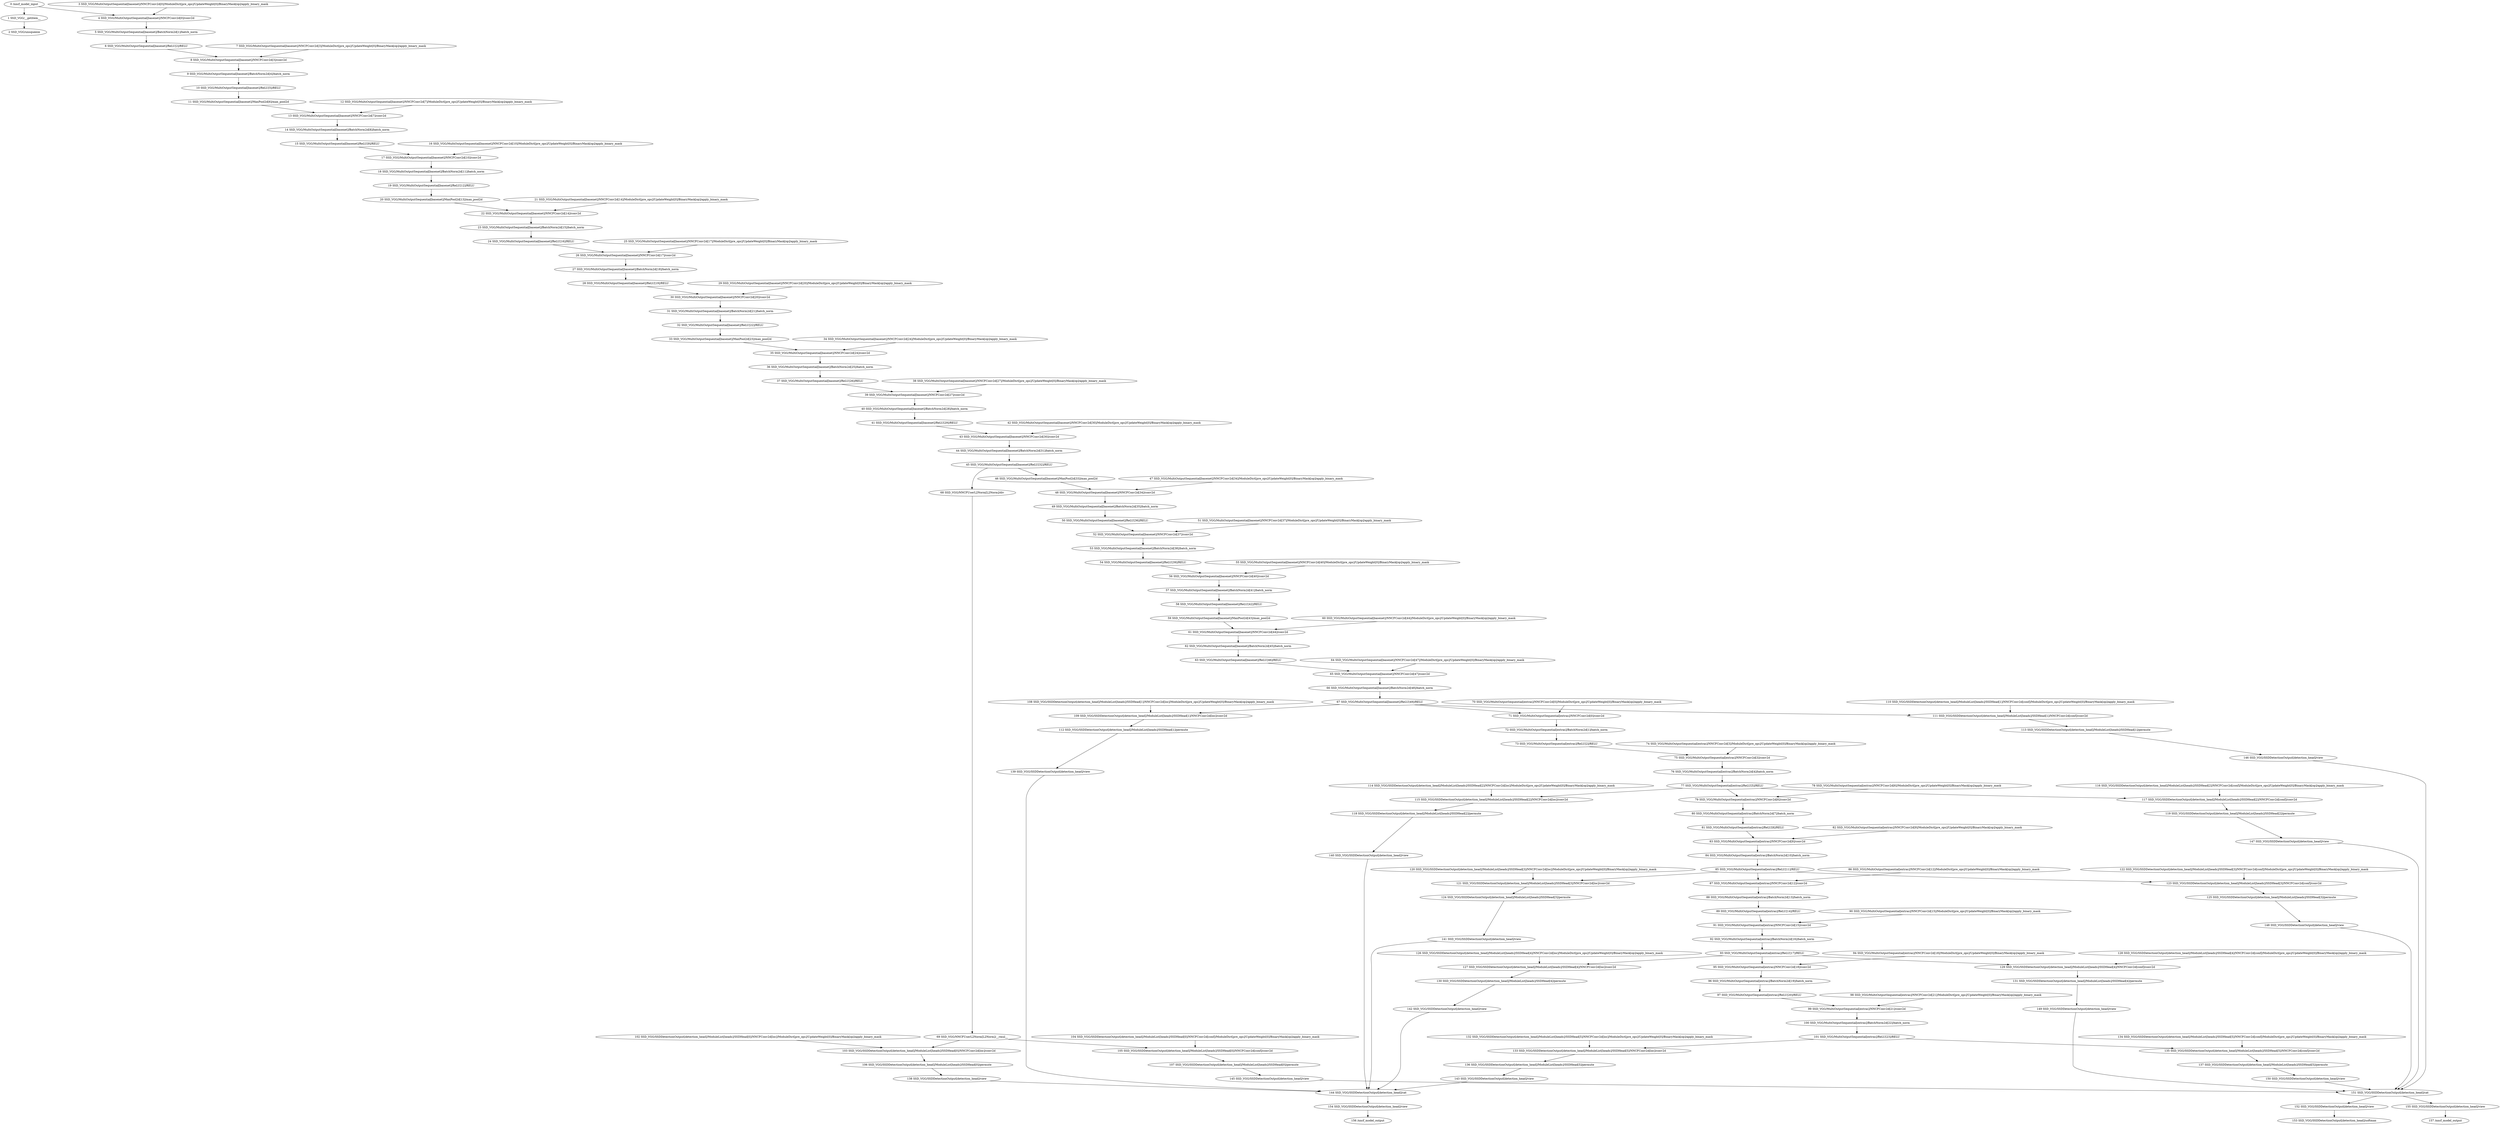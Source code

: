 strict digraph  {
"0 /nncf_model_input" [id=0, scope="", type=nncf_model_input];
"1 SSD_VGG/__getitem__" [id=1, scope=SSD_VGG, type=__getitem__];
"2 SSD_VGG/unsqueeze" [id=2, scope=SSD_VGG, type=unsqueeze];
"3 SSD_VGG/MultiOutputSequential[basenet]/NNCFConv2d[0]/ModuleDict[pre_ops]/UpdateWeight[0]/BinaryMask[op]/apply_binary_mask" [id=3, scope="SSD_VGG/MultiOutputSequential[basenet]/NNCFConv2d[0]/ModuleDict[pre_ops]/UpdateWeight[0]/BinaryMask[op]", type=apply_binary_mask];
"4 SSD_VGG/MultiOutputSequential[basenet]/NNCFConv2d[0]/conv2d" [id=4, scope="SSD_VGG/MultiOutputSequential[basenet]/NNCFConv2d[0]", type=conv2d];
"5 SSD_VGG/MultiOutputSequential[basenet]/BatchNorm2d[1]/batch_norm" [id=5, scope="SSD_VGG/MultiOutputSequential[basenet]/BatchNorm2d[1]", type=batch_norm];
"6 SSD_VGG/MultiOutputSequential[basenet]/ReLU[2]/RELU" [id=6, scope="SSD_VGG/MultiOutputSequential[basenet]/ReLU[2]", type=RELU];
"7 SSD_VGG/MultiOutputSequential[basenet]/NNCFConv2d[3]/ModuleDict[pre_ops]/UpdateWeight[0]/BinaryMask[op]/apply_binary_mask" [id=7, scope="SSD_VGG/MultiOutputSequential[basenet]/NNCFConv2d[3]/ModuleDict[pre_ops]/UpdateWeight[0]/BinaryMask[op]", type=apply_binary_mask];
"8 SSD_VGG/MultiOutputSequential[basenet]/NNCFConv2d[3]/conv2d" [id=8, scope="SSD_VGG/MultiOutputSequential[basenet]/NNCFConv2d[3]", type=conv2d];
"9 SSD_VGG/MultiOutputSequential[basenet]/BatchNorm2d[4]/batch_norm" [id=9, scope="SSD_VGG/MultiOutputSequential[basenet]/BatchNorm2d[4]", type=batch_norm];
"10 SSD_VGG/MultiOutputSequential[basenet]/ReLU[5]/RELU" [id=10, scope="SSD_VGG/MultiOutputSequential[basenet]/ReLU[5]", type=RELU];
"11 SSD_VGG/MultiOutputSequential[basenet]/MaxPool2d[6]/max_pool2d" [id=11, scope="SSD_VGG/MultiOutputSequential[basenet]/MaxPool2d[6]", type=max_pool2d];
"12 SSD_VGG/MultiOutputSequential[basenet]/NNCFConv2d[7]/ModuleDict[pre_ops]/UpdateWeight[0]/BinaryMask[op]/apply_binary_mask" [id=12, scope="SSD_VGG/MultiOutputSequential[basenet]/NNCFConv2d[7]/ModuleDict[pre_ops]/UpdateWeight[0]/BinaryMask[op]", type=apply_binary_mask];
"13 SSD_VGG/MultiOutputSequential[basenet]/NNCFConv2d[7]/conv2d" [id=13, scope="SSD_VGG/MultiOutputSequential[basenet]/NNCFConv2d[7]", type=conv2d];
"14 SSD_VGG/MultiOutputSequential[basenet]/BatchNorm2d[8]/batch_norm" [id=14, scope="SSD_VGG/MultiOutputSequential[basenet]/BatchNorm2d[8]", type=batch_norm];
"15 SSD_VGG/MultiOutputSequential[basenet]/ReLU[9]/RELU" [id=15, scope="SSD_VGG/MultiOutputSequential[basenet]/ReLU[9]", type=RELU];
"16 SSD_VGG/MultiOutputSequential[basenet]/NNCFConv2d[10]/ModuleDict[pre_ops]/UpdateWeight[0]/BinaryMask[op]/apply_binary_mask" [id=16, scope="SSD_VGG/MultiOutputSequential[basenet]/NNCFConv2d[10]/ModuleDict[pre_ops]/UpdateWeight[0]/BinaryMask[op]", type=apply_binary_mask];
"17 SSD_VGG/MultiOutputSequential[basenet]/NNCFConv2d[10]/conv2d" [id=17, scope="SSD_VGG/MultiOutputSequential[basenet]/NNCFConv2d[10]", type=conv2d];
"18 SSD_VGG/MultiOutputSequential[basenet]/BatchNorm2d[11]/batch_norm" [id=18, scope="SSD_VGG/MultiOutputSequential[basenet]/BatchNorm2d[11]", type=batch_norm];
"19 SSD_VGG/MultiOutputSequential[basenet]/ReLU[12]/RELU" [id=19, scope="SSD_VGG/MultiOutputSequential[basenet]/ReLU[12]", type=RELU];
"20 SSD_VGG/MultiOutputSequential[basenet]/MaxPool2d[13]/max_pool2d" [id=20, scope="SSD_VGG/MultiOutputSequential[basenet]/MaxPool2d[13]", type=max_pool2d];
"21 SSD_VGG/MultiOutputSequential[basenet]/NNCFConv2d[14]/ModuleDict[pre_ops]/UpdateWeight[0]/BinaryMask[op]/apply_binary_mask" [id=21, scope="SSD_VGG/MultiOutputSequential[basenet]/NNCFConv2d[14]/ModuleDict[pre_ops]/UpdateWeight[0]/BinaryMask[op]", type=apply_binary_mask];
"22 SSD_VGG/MultiOutputSequential[basenet]/NNCFConv2d[14]/conv2d" [id=22, scope="SSD_VGG/MultiOutputSequential[basenet]/NNCFConv2d[14]", type=conv2d];
"23 SSD_VGG/MultiOutputSequential[basenet]/BatchNorm2d[15]/batch_norm" [id=23, scope="SSD_VGG/MultiOutputSequential[basenet]/BatchNorm2d[15]", type=batch_norm];
"24 SSD_VGG/MultiOutputSequential[basenet]/ReLU[16]/RELU" [id=24, scope="SSD_VGG/MultiOutputSequential[basenet]/ReLU[16]", type=RELU];
"25 SSD_VGG/MultiOutputSequential[basenet]/NNCFConv2d[17]/ModuleDict[pre_ops]/UpdateWeight[0]/BinaryMask[op]/apply_binary_mask" [id=25, scope="SSD_VGG/MultiOutputSequential[basenet]/NNCFConv2d[17]/ModuleDict[pre_ops]/UpdateWeight[0]/BinaryMask[op]", type=apply_binary_mask];
"26 SSD_VGG/MultiOutputSequential[basenet]/NNCFConv2d[17]/conv2d" [id=26, scope="SSD_VGG/MultiOutputSequential[basenet]/NNCFConv2d[17]", type=conv2d];
"27 SSD_VGG/MultiOutputSequential[basenet]/BatchNorm2d[18]/batch_norm" [id=27, scope="SSD_VGG/MultiOutputSequential[basenet]/BatchNorm2d[18]", type=batch_norm];
"28 SSD_VGG/MultiOutputSequential[basenet]/ReLU[19]/RELU" [id=28, scope="SSD_VGG/MultiOutputSequential[basenet]/ReLU[19]", type=RELU];
"29 SSD_VGG/MultiOutputSequential[basenet]/NNCFConv2d[20]/ModuleDict[pre_ops]/UpdateWeight[0]/BinaryMask[op]/apply_binary_mask" [id=29, scope="SSD_VGG/MultiOutputSequential[basenet]/NNCFConv2d[20]/ModuleDict[pre_ops]/UpdateWeight[0]/BinaryMask[op]", type=apply_binary_mask];
"30 SSD_VGG/MultiOutputSequential[basenet]/NNCFConv2d[20]/conv2d" [id=30, scope="SSD_VGG/MultiOutputSequential[basenet]/NNCFConv2d[20]", type=conv2d];
"31 SSD_VGG/MultiOutputSequential[basenet]/BatchNorm2d[21]/batch_norm" [id=31, scope="SSD_VGG/MultiOutputSequential[basenet]/BatchNorm2d[21]", type=batch_norm];
"32 SSD_VGG/MultiOutputSequential[basenet]/ReLU[22]/RELU" [id=32, scope="SSD_VGG/MultiOutputSequential[basenet]/ReLU[22]", type=RELU];
"33 SSD_VGG/MultiOutputSequential[basenet]/MaxPool2d[23]/max_pool2d" [id=33, scope="SSD_VGG/MultiOutputSequential[basenet]/MaxPool2d[23]", type=max_pool2d];
"34 SSD_VGG/MultiOutputSequential[basenet]/NNCFConv2d[24]/ModuleDict[pre_ops]/UpdateWeight[0]/BinaryMask[op]/apply_binary_mask" [id=34, scope="SSD_VGG/MultiOutputSequential[basenet]/NNCFConv2d[24]/ModuleDict[pre_ops]/UpdateWeight[0]/BinaryMask[op]", type=apply_binary_mask];
"35 SSD_VGG/MultiOutputSequential[basenet]/NNCFConv2d[24]/conv2d" [id=35, scope="SSD_VGG/MultiOutputSequential[basenet]/NNCFConv2d[24]", type=conv2d];
"36 SSD_VGG/MultiOutputSequential[basenet]/BatchNorm2d[25]/batch_norm" [id=36, scope="SSD_VGG/MultiOutputSequential[basenet]/BatchNorm2d[25]", type=batch_norm];
"37 SSD_VGG/MultiOutputSequential[basenet]/ReLU[26]/RELU" [id=37, scope="SSD_VGG/MultiOutputSequential[basenet]/ReLU[26]", type=RELU];
"38 SSD_VGG/MultiOutputSequential[basenet]/NNCFConv2d[27]/ModuleDict[pre_ops]/UpdateWeight[0]/BinaryMask[op]/apply_binary_mask" [id=38, scope="SSD_VGG/MultiOutputSequential[basenet]/NNCFConv2d[27]/ModuleDict[pre_ops]/UpdateWeight[0]/BinaryMask[op]", type=apply_binary_mask];
"39 SSD_VGG/MultiOutputSequential[basenet]/NNCFConv2d[27]/conv2d" [id=39, scope="SSD_VGG/MultiOutputSequential[basenet]/NNCFConv2d[27]", type=conv2d];
"40 SSD_VGG/MultiOutputSequential[basenet]/BatchNorm2d[28]/batch_norm" [id=40, scope="SSD_VGG/MultiOutputSequential[basenet]/BatchNorm2d[28]", type=batch_norm];
"41 SSD_VGG/MultiOutputSequential[basenet]/ReLU[29]/RELU" [id=41, scope="SSD_VGG/MultiOutputSequential[basenet]/ReLU[29]", type=RELU];
"42 SSD_VGG/MultiOutputSequential[basenet]/NNCFConv2d[30]/ModuleDict[pre_ops]/UpdateWeight[0]/BinaryMask[op]/apply_binary_mask" [id=42, scope="SSD_VGG/MultiOutputSequential[basenet]/NNCFConv2d[30]/ModuleDict[pre_ops]/UpdateWeight[0]/BinaryMask[op]", type=apply_binary_mask];
"43 SSD_VGG/MultiOutputSequential[basenet]/NNCFConv2d[30]/conv2d" [id=43, scope="SSD_VGG/MultiOutputSequential[basenet]/NNCFConv2d[30]", type=conv2d];
"44 SSD_VGG/MultiOutputSequential[basenet]/BatchNorm2d[31]/batch_norm" [id=44, scope="SSD_VGG/MultiOutputSequential[basenet]/BatchNorm2d[31]", type=batch_norm];
"45 SSD_VGG/MultiOutputSequential[basenet]/ReLU[32]/RELU" [id=45, scope="SSD_VGG/MultiOutputSequential[basenet]/ReLU[32]", type=RELU];
"46 SSD_VGG/MultiOutputSequential[basenet]/MaxPool2d[33]/max_pool2d" [id=46, scope="SSD_VGG/MultiOutputSequential[basenet]/MaxPool2d[33]", type=max_pool2d];
"47 SSD_VGG/MultiOutputSequential[basenet]/NNCFConv2d[34]/ModuleDict[pre_ops]/UpdateWeight[0]/BinaryMask[op]/apply_binary_mask" [id=47, scope="SSD_VGG/MultiOutputSequential[basenet]/NNCFConv2d[34]/ModuleDict[pre_ops]/UpdateWeight[0]/BinaryMask[op]", type=apply_binary_mask];
"48 SSD_VGG/MultiOutputSequential[basenet]/NNCFConv2d[34]/conv2d" [id=48, scope="SSD_VGG/MultiOutputSequential[basenet]/NNCFConv2d[34]", type=conv2d];
"49 SSD_VGG/MultiOutputSequential[basenet]/BatchNorm2d[35]/batch_norm" [id=49, scope="SSD_VGG/MultiOutputSequential[basenet]/BatchNorm2d[35]", type=batch_norm];
"50 SSD_VGG/MultiOutputSequential[basenet]/ReLU[36]/RELU" [id=50, scope="SSD_VGG/MultiOutputSequential[basenet]/ReLU[36]", type=RELU];
"51 SSD_VGG/MultiOutputSequential[basenet]/NNCFConv2d[37]/ModuleDict[pre_ops]/UpdateWeight[0]/BinaryMask[op]/apply_binary_mask" [id=51, scope="SSD_VGG/MultiOutputSequential[basenet]/NNCFConv2d[37]/ModuleDict[pre_ops]/UpdateWeight[0]/BinaryMask[op]", type=apply_binary_mask];
"52 SSD_VGG/MultiOutputSequential[basenet]/NNCFConv2d[37]/conv2d" [id=52, scope="SSD_VGG/MultiOutputSequential[basenet]/NNCFConv2d[37]", type=conv2d];
"53 SSD_VGG/MultiOutputSequential[basenet]/BatchNorm2d[38]/batch_norm" [id=53, scope="SSD_VGG/MultiOutputSequential[basenet]/BatchNorm2d[38]", type=batch_norm];
"54 SSD_VGG/MultiOutputSequential[basenet]/ReLU[39]/RELU" [id=54, scope="SSD_VGG/MultiOutputSequential[basenet]/ReLU[39]", type=RELU];
"55 SSD_VGG/MultiOutputSequential[basenet]/NNCFConv2d[40]/ModuleDict[pre_ops]/UpdateWeight[0]/BinaryMask[op]/apply_binary_mask" [id=55, scope="SSD_VGG/MultiOutputSequential[basenet]/NNCFConv2d[40]/ModuleDict[pre_ops]/UpdateWeight[0]/BinaryMask[op]", type=apply_binary_mask];
"56 SSD_VGG/MultiOutputSequential[basenet]/NNCFConv2d[40]/conv2d" [id=56, scope="SSD_VGG/MultiOutputSequential[basenet]/NNCFConv2d[40]", type=conv2d];
"57 SSD_VGG/MultiOutputSequential[basenet]/BatchNorm2d[41]/batch_norm" [id=57, scope="SSD_VGG/MultiOutputSequential[basenet]/BatchNorm2d[41]", type=batch_norm];
"58 SSD_VGG/MultiOutputSequential[basenet]/ReLU[42]/RELU" [id=58, scope="SSD_VGG/MultiOutputSequential[basenet]/ReLU[42]", type=RELU];
"59 SSD_VGG/MultiOutputSequential[basenet]/MaxPool2d[43]/max_pool2d" [id=59, scope="SSD_VGG/MultiOutputSequential[basenet]/MaxPool2d[43]", type=max_pool2d];
"60 SSD_VGG/MultiOutputSequential[basenet]/NNCFConv2d[44]/ModuleDict[pre_ops]/UpdateWeight[0]/BinaryMask[op]/apply_binary_mask" [id=60, scope="SSD_VGG/MultiOutputSequential[basenet]/NNCFConv2d[44]/ModuleDict[pre_ops]/UpdateWeight[0]/BinaryMask[op]", type=apply_binary_mask];
"61 SSD_VGG/MultiOutputSequential[basenet]/NNCFConv2d[44]/conv2d" [id=61, scope="SSD_VGG/MultiOutputSequential[basenet]/NNCFConv2d[44]", type=conv2d];
"62 SSD_VGG/MultiOutputSequential[basenet]/BatchNorm2d[45]/batch_norm" [id=62, scope="SSD_VGG/MultiOutputSequential[basenet]/BatchNorm2d[45]", type=batch_norm];
"63 SSD_VGG/MultiOutputSequential[basenet]/ReLU[46]/RELU" [id=63, scope="SSD_VGG/MultiOutputSequential[basenet]/ReLU[46]", type=RELU];
"64 SSD_VGG/MultiOutputSequential[basenet]/NNCFConv2d[47]/ModuleDict[pre_ops]/UpdateWeight[0]/BinaryMask[op]/apply_binary_mask" [id=64, scope="SSD_VGG/MultiOutputSequential[basenet]/NNCFConv2d[47]/ModuleDict[pre_ops]/UpdateWeight[0]/BinaryMask[op]", type=apply_binary_mask];
"65 SSD_VGG/MultiOutputSequential[basenet]/NNCFConv2d[47]/conv2d" [id=65, scope="SSD_VGG/MultiOutputSequential[basenet]/NNCFConv2d[47]", type=conv2d];
"66 SSD_VGG/MultiOutputSequential[basenet]/BatchNorm2d[48]/batch_norm" [id=66, scope="SSD_VGG/MultiOutputSequential[basenet]/BatchNorm2d[48]", type=batch_norm];
"67 SSD_VGG/MultiOutputSequential[basenet]/ReLU[49]/RELU" [id=67, scope="SSD_VGG/MultiOutputSequential[basenet]/ReLU[49]", type=RELU];
"68 SSD_VGG/NNCFUserL2Norm[L2Norm]/div" [id=68, scope="SSD_VGG/NNCFUserL2Norm[L2Norm]", type=div];
"69 SSD_VGG/NNCFUserL2Norm[L2Norm]/__rmul__" [id=69, scope="SSD_VGG/NNCFUserL2Norm[L2Norm]", type=__rmul__];
"70 SSD_VGG/MultiOutputSequential[extras]/NNCFConv2d[0]/ModuleDict[pre_ops]/UpdateWeight[0]/BinaryMask[op]/apply_binary_mask" [id=70, scope="SSD_VGG/MultiOutputSequential[extras]/NNCFConv2d[0]/ModuleDict[pre_ops]/UpdateWeight[0]/BinaryMask[op]", type=apply_binary_mask];
"71 SSD_VGG/MultiOutputSequential[extras]/NNCFConv2d[0]/conv2d" [id=71, scope="SSD_VGG/MultiOutputSequential[extras]/NNCFConv2d[0]", type=conv2d];
"72 SSD_VGG/MultiOutputSequential[extras]/BatchNorm2d[1]/batch_norm" [id=72, scope="SSD_VGG/MultiOutputSequential[extras]/BatchNorm2d[1]", type=batch_norm];
"73 SSD_VGG/MultiOutputSequential[extras]/ReLU[2]/RELU" [id=73, scope="SSD_VGG/MultiOutputSequential[extras]/ReLU[2]", type=RELU];
"74 SSD_VGG/MultiOutputSequential[extras]/NNCFConv2d[3]/ModuleDict[pre_ops]/UpdateWeight[0]/BinaryMask[op]/apply_binary_mask" [id=74, scope="SSD_VGG/MultiOutputSequential[extras]/NNCFConv2d[3]/ModuleDict[pre_ops]/UpdateWeight[0]/BinaryMask[op]", type=apply_binary_mask];
"75 SSD_VGG/MultiOutputSequential[extras]/NNCFConv2d[3]/conv2d" [id=75, scope="SSD_VGG/MultiOutputSequential[extras]/NNCFConv2d[3]", type=conv2d];
"76 SSD_VGG/MultiOutputSequential[extras]/BatchNorm2d[4]/batch_norm" [id=76, scope="SSD_VGG/MultiOutputSequential[extras]/BatchNorm2d[4]", type=batch_norm];
"77 SSD_VGG/MultiOutputSequential[extras]/ReLU[5]/RELU" [id=77, scope="SSD_VGG/MultiOutputSequential[extras]/ReLU[5]", type=RELU];
"78 SSD_VGG/MultiOutputSequential[extras]/NNCFConv2d[6]/ModuleDict[pre_ops]/UpdateWeight[0]/BinaryMask[op]/apply_binary_mask" [id=78, scope="SSD_VGG/MultiOutputSequential[extras]/NNCFConv2d[6]/ModuleDict[pre_ops]/UpdateWeight[0]/BinaryMask[op]", type=apply_binary_mask];
"79 SSD_VGG/MultiOutputSequential[extras]/NNCFConv2d[6]/conv2d" [id=79, scope="SSD_VGG/MultiOutputSequential[extras]/NNCFConv2d[6]", type=conv2d];
"80 SSD_VGG/MultiOutputSequential[extras]/BatchNorm2d[7]/batch_norm" [id=80, scope="SSD_VGG/MultiOutputSequential[extras]/BatchNorm2d[7]", type=batch_norm];
"81 SSD_VGG/MultiOutputSequential[extras]/ReLU[8]/RELU" [id=81, scope="SSD_VGG/MultiOutputSequential[extras]/ReLU[8]", type=RELU];
"82 SSD_VGG/MultiOutputSequential[extras]/NNCFConv2d[9]/ModuleDict[pre_ops]/UpdateWeight[0]/BinaryMask[op]/apply_binary_mask" [id=82, scope="SSD_VGG/MultiOutputSequential[extras]/NNCFConv2d[9]/ModuleDict[pre_ops]/UpdateWeight[0]/BinaryMask[op]", type=apply_binary_mask];
"83 SSD_VGG/MultiOutputSequential[extras]/NNCFConv2d[9]/conv2d" [id=83, scope="SSD_VGG/MultiOutputSequential[extras]/NNCFConv2d[9]", type=conv2d];
"84 SSD_VGG/MultiOutputSequential[extras]/BatchNorm2d[10]/batch_norm" [id=84, scope="SSD_VGG/MultiOutputSequential[extras]/BatchNorm2d[10]", type=batch_norm];
"85 SSD_VGG/MultiOutputSequential[extras]/ReLU[11]/RELU" [id=85, scope="SSD_VGG/MultiOutputSequential[extras]/ReLU[11]", type=RELU];
"86 SSD_VGG/MultiOutputSequential[extras]/NNCFConv2d[12]/ModuleDict[pre_ops]/UpdateWeight[0]/BinaryMask[op]/apply_binary_mask" [id=86, scope="SSD_VGG/MultiOutputSequential[extras]/NNCFConv2d[12]/ModuleDict[pre_ops]/UpdateWeight[0]/BinaryMask[op]", type=apply_binary_mask];
"87 SSD_VGG/MultiOutputSequential[extras]/NNCFConv2d[12]/conv2d" [id=87, scope="SSD_VGG/MultiOutputSequential[extras]/NNCFConv2d[12]", type=conv2d];
"88 SSD_VGG/MultiOutputSequential[extras]/BatchNorm2d[13]/batch_norm" [id=88, scope="SSD_VGG/MultiOutputSequential[extras]/BatchNorm2d[13]", type=batch_norm];
"89 SSD_VGG/MultiOutputSequential[extras]/ReLU[14]/RELU" [id=89, scope="SSD_VGG/MultiOutputSequential[extras]/ReLU[14]", type=RELU];
"90 SSD_VGG/MultiOutputSequential[extras]/NNCFConv2d[15]/ModuleDict[pre_ops]/UpdateWeight[0]/BinaryMask[op]/apply_binary_mask" [id=90, scope="SSD_VGG/MultiOutputSequential[extras]/NNCFConv2d[15]/ModuleDict[pre_ops]/UpdateWeight[0]/BinaryMask[op]", type=apply_binary_mask];
"91 SSD_VGG/MultiOutputSequential[extras]/NNCFConv2d[15]/conv2d" [id=91, scope="SSD_VGG/MultiOutputSequential[extras]/NNCFConv2d[15]", type=conv2d];
"92 SSD_VGG/MultiOutputSequential[extras]/BatchNorm2d[16]/batch_norm" [id=92, scope="SSD_VGG/MultiOutputSequential[extras]/BatchNorm2d[16]", type=batch_norm];
"93 SSD_VGG/MultiOutputSequential[extras]/ReLU[17]/RELU" [id=93, scope="SSD_VGG/MultiOutputSequential[extras]/ReLU[17]", type=RELU];
"94 SSD_VGG/MultiOutputSequential[extras]/NNCFConv2d[18]/ModuleDict[pre_ops]/UpdateWeight[0]/BinaryMask[op]/apply_binary_mask" [id=94, scope="SSD_VGG/MultiOutputSequential[extras]/NNCFConv2d[18]/ModuleDict[pre_ops]/UpdateWeight[0]/BinaryMask[op]", type=apply_binary_mask];
"95 SSD_VGG/MultiOutputSequential[extras]/NNCFConv2d[18]/conv2d" [id=95, scope="SSD_VGG/MultiOutputSequential[extras]/NNCFConv2d[18]", type=conv2d];
"96 SSD_VGG/MultiOutputSequential[extras]/BatchNorm2d[19]/batch_norm" [id=96, scope="SSD_VGG/MultiOutputSequential[extras]/BatchNorm2d[19]", type=batch_norm];
"97 SSD_VGG/MultiOutputSequential[extras]/ReLU[20]/RELU" [id=97, scope="SSD_VGG/MultiOutputSequential[extras]/ReLU[20]", type=RELU];
"98 SSD_VGG/MultiOutputSequential[extras]/NNCFConv2d[21]/ModuleDict[pre_ops]/UpdateWeight[0]/BinaryMask[op]/apply_binary_mask" [id=98, scope="SSD_VGG/MultiOutputSequential[extras]/NNCFConv2d[21]/ModuleDict[pre_ops]/UpdateWeight[0]/BinaryMask[op]", type=apply_binary_mask];
"99 SSD_VGG/MultiOutputSequential[extras]/NNCFConv2d[21]/conv2d" [id=99, scope="SSD_VGG/MultiOutputSequential[extras]/NNCFConv2d[21]", type=conv2d];
"100 SSD_VGG/MultiOutputSequential[extras]/BatchNorm2d[22]/batch_norm" [id=100, scope="SSD_VGG/MultiOutputSequential[extras]/BatchNorm2d[22]", type=batch_norm];
"101 SSD_VGG/MultiOutputSequential[extras]/ReLU[23]/RELU" [id=101, scope="SSD_VGG/MultiOutputSequential[extras]/ReLU[23]", type=RELU];
"102 SSD_VGG/SSDDetectionOutput[detection_head]/ModuleList[heads]/SSDHead[0]/NNCFConv2d[loc]/ModuleDict[pre_ops]/UpdateWeight[0]/BinaryMask[op]/apply_binary_mask" [id=102, scope="SSD_VGG/SSDDetectionOutput[detection_head]/ModuleList[heads]/SSDHead[0]/NNCFConv2d[loc]/ModuleDict[pre_ops]/UpdateWeight[0]/BinaryMask[op]", type=apply_binary_mask];
"103 SSD_VGG/SSDDetectionOutput[detection_head]/ModuleList[heads]/SSDHead[0]/NNCFConv2d[loc]/conv2d" [id=103, scope="SSD_VGG/SSDDetectionOutput[detection_head]/ModuleList[heads]/SSDHead[0]/NNCFConv2d[loc]", type=conv2d];
"104 SSD_VGG/SSDDetectionOutput[detection_head]/ModuleList[heads]/SSDHead[0]/NNCFConv2d[conf]/ModuleDict[pre_ops]/UpdateWeight[0]/BinaryMask[op]/apply_binary_mask" [id=104, scope="SSD_VGG/SSDDetectionOutput[detection_head]/ModuleList[heads]/SSDHead[0]/NNCFConv2d[conf]/ModuleDict[pre_ops]/UpdateWeight[0]/BinaryMask[op]", type=apply_binary_mask];
"105 SSD_VGG/SSDDetectionOutput[detection_head]/ModuleList[heads]/SSDHead[0]/NNCFConv2d[conf]/conv2d" [id=105, scope="SSD_VGG/SSDDetectionOutput[detection_head]/ModuleList[heads]/SSDHead[0]/NNCFConv2d[conf]", type=conv2d];
"106 SSD_VGG/SSDDetectionOutput[detection_head]/ModuleList[heads]/SSDHead[0]/permute" [id=106, scope="SSD_VGG/SSDDetectionOutput[detection_head]/ModuleList[heads]/SSDHead[0]", type=permute];
"107 SSD_VGG/SSDDetectionOutput[detection_head]/ModuleList[heads]/SSDHead[0]/permute" [id=107, scope="SSD_VGG/SSDDetectionOutput[detection_head]/ModuleList[heads]/SSDHead[0]", type=permute];
"108 SSD_VGG/SSDDetectionOutput[detection_head]/ModuleList[heads]/SSDHead[1]/NNCFConv2d[loc]/ModuleDict[pre_ops]/UpdateWeight[0]/BinaryMask[op]/apply_binary_mask" [id=108, scope="SSD_VGG/SSDDetectionOutput[detection_head]/ModuleList[heads]/SSDHead[1]/NNCFConv2d[loc]/ModuleDict[pre_ops]/UpdateWeight[0]/BinaryMask[op]", type=apply_binary_mask];
"109 SSD_VGG/SSDDetectionOutput[detection_head]/ModuleList[heads]/SSDHead[1]/NNCFConv2d[loc]/conv2d" [id=109, scope="SSD_VGG/SSDDetectionOutput[detection_head]/ModuleList[heads]/SSDHead[1]/NNCFConv2d[loc]", type=conv2d];
"110 SSD_VGG/SSDDetectionOutput[detection_head]/ModuleList[heads]/SSDHead[1]/NNCFConv2d[conf]/ModuleDict[pre_ops]/UpdateWeight[0]/BinaryMask[op]/apply_binary_mask" [id=110, scope="SSD_VGG/SSDDetectionOutput[detection_head]/ModuleList[heads]/SSDHead[1]/NNCFConv2d[conf]/ModuleDict[pre_ops]/UpdateWeight[0]/BinaryMask[op]", type=apply_binary_mask];
"111 SSD_VGG/SSDDetectionOutput[detection_head]/ModuleList[heads]/SSDHead[1]/NNCFConv2d[conf]/conv2d" [id=111, scope="SSD_VGG/SSDDetectionOutput[detection_head]/ModuleList[heads]/SSDHead[1]/NNCFConv2d[conf]", type=conv2d];
"112 SSD_VGG/SSDDetectionOutput[detection_head]/ModuleList[heads]/SSDHead[1]/permute" [id=112, scope="SSD_VGG/SSDDetectionOutput[detection_head]/ModuleList[heads]/SSDHead[1]", type=permute];
"113 SSD_VGG/SSDDetectionOutput[detection_head]/ModuleList[heads]/SSDHead[1]/permute" [id=113, scope="SSD_VGG/SSDDetectionOutput[detection_head]/ModuleList[heads]/SSDHead[1]", type=permute];
"114 SSD_VGG/SSDDetectionOutput[detection_head]/ModuleList[heads]/SSDHead[2]/NNCFConv2d[loc]/ModuleDict[pre_ops]/UpdateWeight[0]/BinaryMask[op]/apply_binary_mask" [id=114, scope="SSD_VGG/SSDDetectionOutput[detection_head]/ModuleList[heads]/SSDHead[2]/NNCFConv2d[loc]/ModuleDict[pre_ops]/UpdateWeight[0]/BinaryMask[op]", type=apply_binary_mask];
"115 SSD_VGG/SSDDetectionOutput[detection_head]/ModuleList[heads]/SSDHead[2]/NNCFConv2d[loc]/conv2d" [id=115, scope="SSD_VGG/SSDDetectionOutput[detection_head]/ModuleList[heads]/SSDHead[2]/NNCFConv2d[loc]", type=conv2d];
"116 SSD_VGG/SSDDetectionOutput[detection_head]/ModuleList[heads]/SSDHead[2]/NNCFConv2d[conf]/ModuleDict[pre_ops]/UpdateWeight[0]/BinaryMask[op]/apply_binary_mask" [id=116, scope="SSD_VGG/SSDDetectionOutput[detection_head]/ModuleList[heads]/SSDHead[2]/NNCFConv2d[conf]/ModuleDict[pre_ops]/UpdateWeight[0]/BinaryMask[op]", type=apply_binary_mask];
"117 SSD_VGG/SSDDetectionOutput[detection_head]/ModuleList[heads]/SSDHead[2]/NNCFConv2d[conf]/conv2d" [id=117, scope="SSD_VGG/SSDDetectionOutput[detection_head]/ModuleList[heads]/SSDHead[2]/NNCFConv2d[conf]", type=conv2d];
"118 SSD_VGG/SSDDetectionOutput[detection_head]/ModuleList[heads]/SSDHead[2]/permute" [id=118, scope="SSD_VGG/SSDDetectionOutput[detection_head]/ModuleList[heads]/SSDHead[2]", type=permute];
"119 SSD_VGG/SSDDetectionOutput[detection_head]/ModuleList[heads]/SSDHead[2]/permute" [id=119, scope="SSD_VGG/SSDDetectionOutput[detection_head]/ModuleList[heads]/SSDHead[2]", type=permute];
"120 SSD_VGG/SSDDetectionOutput[detection_head]/ModuleList[heads]/SSDHead[3]/NNCFConv2d[loc]/ModuleDict[pre_ops]/UpdateWeight[0]/BinaryMask[op]/apply_binary_mask" [id=120, scope="SSD_VGG/SSDDetectionOutput[detection_head]/ModuleList[heads]/SSDHead[3]/NNCFConv2d[loc]/ModuleDict[pre_ops]/UpdateWeight[0]/BinaryMask[op]", type=apply_binary_mask];
"121 SSD_VGG/SSDDetectionOutput[detection_head]/ModuleList[heads]/SSDHead[3]/NNCFConv2d[loc]/conv2d" [id=121, scope="SSD_VGG/SSDDetectionOutput[detection_head]/ModuleList[heads]/SSDHead[3]/NNCFConv2d[loc]", type=conv2d];
"122 SSD_VGG/SSDDetectionOutput[detection_head]/ModuleList[heads]/SSDHead[3]/NNCFConv2d[conf]/ModuleDict[pre_ops]/UpdateWeight[0]/BinaryMask[op]/apply_binary_mask" [id=122, scope="SSD_VGG/SSDDetectionOutput[detection_head]/ModuleList[heads]/SSDHead[3]/NNCFConv2d[conf]/ModuleDict[pre_ops]/UpdateWeight[0]/BinaryMask[op]", type=apply_binary_mask];
"123 SSD_VGG/SSDDetectionOutput[detection_head]/ModuleList[heads]/SSDHead[3]/NNCFConv2d[conf]/conv2d" [id=123, scope="SSD_VGG/SSDDetectionOutput[detection_head]/ModuleList[heads]/SSDHead[3]/NNCFConv2d[conf]", type=conv2d];
"124 SSD_VGG/SSDDetectionOutput[detection_head]/ModuleList[heads]/SSDHead[3]/permute" [id=124, scope="SSD_VGG/SSDDetectionOutput[detection_head]/ModuleList[heads]/SSDHead[3]", type=permute];
"125 SSD_VGG/SSDDetectionOutput[detection_head]/ModuleList[heads]/SSDHead[3]/permute" [id=125, scope="SSD_VGG/SSDDetectionOutput[detection_head]/ModuleList[heads]/SSDHead[3]", type=permute];
"126 SSD_VGG/SSDDetectionOutput[detection_head]/ModuleList[heads]/SSDHead[4]/NNCFConv2d[loc]/ModuleDict[pre_ops]/UpdateWeight[0]/BinaryMask[op]/apply_binary_mask" [id=126, scope="SSD_VGG/SSDDetectionOutput[detection_head]/ModuleList[heads]/SSDHead[4]/NNCFConv2d[loc]/ModuleDict[pre_ops]/UpdateWeight[0]/BinaryMask[op]", type=apply_binary_mask];
"127 SSD_VGG/SSDDetectionOutput[detection_head]/ModuleList[heads]/SSDHead[4]/NNCFConv2d[loc]/conv2d" [id=127, scope="SSD_VGG/SSDDetectionOutput[detection_head]/ModuleList[heads]/SSDHead[4]/NNCFConv2d[loc]", type=conv2d];
"128 SSD_VGG/SSDDetectionOutput[detection_head]/ModuleList[heads]/SSDHead[4]/NNCFConv2d[conf]/ModuleDict[pre_ops]/UpdateWeight[0]/BinaryMask[op]/apply_binary_mask" [id=128, scope="SSD_VGG/SSDDetectionOutput[detection_head]/ModuleList[heads]/SSDHead[4]/NNCFConv2d[conf]/ModuleDict[pre_ops]/UpdateWeight[0]/BinaryMask[op]", type=apply_binary_mask];
"129 SSD_VGG/SSDDetectionOutput[detection_head]/ModuleList[heads]/SSDHead[4]/NNCFConv2d[conf]/conv2d" [id=129, scope="SSD_VGG/SSDDetectionOutput[detection_head]/ModuleList[heads]/SSDHead[4]/NNCFConv2d[conf]", type=conv2d];
"130 SSD_VGG/SSDDetectionOutput[detection_head]/ModuleList[heads]/SSDHead[4]/permute" [id=130, scope="SSD_VGG/SSDDetectionOutput[detection_head]/ModuleList[heads]/SSDHead[4]", type=permute];
"131 SSD_VGG/SSDDetectionOutput[detection_head]/ModuleList[heads]/SSDHead[4]/permute" [id=131, scope="SSD_VGG/SSDDetectionOutput[detection_head]/ModuleList[heads]/SSDHead[4]", type=permute];
"132 SSD_VGG/SSDDetectionOutput[detection_head]/ModuleList[heads]/SSDHead[5]/NNCFConv2d[loc]/ModuleDict[pre_ops]/UpdateWeight[0]/BinaryMask[op]/apply_binary_mask" [id=132, scope="SSD_VGG/SSDDetectionOutput[detection_head]/ModuleList[heads]/SSDHead[5]/NNCFConv2d[loc]/ModuleDict[pre_ops]/UpdateWeight[0]/BinaryMask[op]", type=apply_binary_mask];
"133 SSD_VGG/SSDDetectionOutput[detection_head]/ModuleList[heads]/SSDHead[5]/NNCFConv2d[loc]/conv2d" [id=133, scope="SSD_VGG/SSDDetectionOutput[detection_head]/ModuleList[heads]/SSDHead[5]/NNCFConv2d[loc]", type=conv2d];
"134 SSD_VGG/SSDDetectionOutput[detection_head]/ModuleList[heads]/SSDHead[5]/NNCFConv2d[conf]/ModuleDict[pre_ops]/UpdateWeight[0]/BinaryMask[op]/apply_binary_mask" [id=134, scope="SSD_VGG/SSDDetectionOutput[detection_head]/ModuleList[heads]/SSDHead[5]/NNCFConv2d[conf]/ModuleDict[pre_ops]/UpdateWeight[0]/BinaryMask[op]", type=apply_binary_mask];
"135 SSD_VGG/SSDDetectionOutput[detection_head]/ModuleList[heads]/SSDHead[5]/NNCFConv2d[conf]/conv2d" [id=135, scope="SSD_VGG/SSDDetectionOutput[detection_head]/ModuleList[heads]/SSDHead[5]/NNCFConv2d[conf]", type=conv2d];
"136 SSD_VGG/SSDDetectionOutput[detection_head]/ModuleList[heads]/SSDHead[5]/permute" [id=136, scope="SSD_VGG/SSDDetectionOutput[detection_head]/ModuleList[heads]/SSDHead[5]", type=permute];
"137 SSD_VGG/SSDDetectionOutput[detection_head]/ModuleList[heads]/SSDHead[5]/permute" [id=137, scope="SSD_VGG/SSDDetectionOutput[detection_head]/ModuleList[heads]/SSDHead[5]", type=permute];
"138 SSD_VGG/SSDDetectionOutput[detection_head]/view" [id=138, scope="SSD_VGG/SSDDetectionOutput[detection_head]", type=view];
"139 SSD_VGG/SSDDetectionOutput[detection_head]/view" [id=139, scope="SSD_VGG/SSDDetectionOutput[detection_head]", type=view];
"140 SSD_VGG/SSDDetectionOutput[detection_head]/view" [id=140, scope="SSD_VGG/SSDDetectionOutput[detection_head]", type=view];
"141 SSD_VGG/SSDDetectionOutput[detection_head]/view" [id=141, scope="SSD_VGG/SSDDetectionOutput[detection_head]", type=view];
"142 SSD_VGG/SSDDetectionOutput[detection_head]/view" [id=142, scope="SSD_VGG/SSDDetectionOutput[detection_head]", type=view];
"143 SSD_VGG/SSDDetectionOutput[detection_head]/view" [id=143, scope="SSD_VGG/SSDDetectionOutput[detection_head]", type=view];
"144 SSD_VGG/SSDDetectionOutput[detection_head]/cat" [id=144, scope="SSD_VGG/SSDDetectionOutput[detection_head]", type=cat];
"145 SSD_VGG/SSDDetectionOutput[detection_head]/view" [id=145, scope="SSD_VGG/SSDDetectionOutput[detection_head]", type=view];
"146 SSD_VGG/SSDDetectionOutput[detection_head]/view" [id=146, scope="SSD_VGG/SSDDetectionOutput[detection_head]", type=view];
"147 SSD_VGG/SSDDetectionOutput[detection_head]/view" [id=147, scope="SSD_VGG/SSDDetectionOutput[detection_head]", type=view];
"148 SSD_VGG/SSDDetectionOutput[detection_head]/view" [id=148, scope="SSD_VGG/SSDDetectionOutput[detection_head]", type=view];
"149 SSD_VGG/SSDDetectionOutput[detection_head]/view" [id=149, scope="SSD_VGG/SSDDetectionOutput[detection_head]", type=view];
"150 SSD_VGG/SSDDetectionOutput[detection_head]/view" [id=150, scope="SSD_VGG/SSDDetectionOutput[detection_head]", type=view];
"151 SSD_VGG/SSDDetectionOutput[detection_head]/cat" [id=151, scope="SSD_VGG/SSDDetectionOutput[detection_head]", type=cat];
"152 SSD_VGG/SSDDetectionOutput[detection_head]/view" [id=152, scope="SSD_VGG/SSDDetectionOutput[detection_head]", type=view];
"153 SSD_VGG/SSDDetectionOutput[detection_head]/softmax" [id=153, scope="SSD_VGG/SSDDetectionOutput[detection_head]", type=softmax];
"154 SSD_VGG/SSDDetectionOutput[detection_head]/view" [id=154, scope="SSD_VGG/SSDDetectionOutput[detection_head]", type=view];
"155 SSD_VGG/SSDDetectionOutput[detection_head]/view" [id=155, scope="SSD_VGG/SSDDetectionOutput[detection_head]", type=view];
"156 /nncf_model_output" [id=156, scope="", type=nncf_model_output];
"157 /nncf_model_output" [id=157, scope="", type=nncf_model_output];
"0 /nncf_model_input" -> "1 SSD_VGG/__getitem__";
"0 /nncf_model_input" -> "4 SSD_VGG/MultiOutputSequential[basenet]/NNCFConv2d[0]/conv2d";
"1 SSD_VGG/__getitem__" -> "2 SSD_VGG/unsqueeze";
"3 SSD_VGG/MultiOutputSequential[basenet]/NNCFConv2d[0]/ModuleDict[pre_ops]/UpdateWeight[0]/BinaryMask[op]/apply_binary_mask" -> "4 SSD_VGG/MultiOutputSequential[basenet]/NNCFConv2d[0]/conv2d";
"4 SSD_VGG/MultiOutputSequential[basenet]/NNCFConv2d[0]/conv2d" -> "5 SSD_VGG/MultiOutputSequential[basenet]/BatchNorm2d[1]/batch_norm";
"5 SSD_VGG/MultiOutputSequential[basenet]/BatchNorm2d[1]/batch_norm" -> "6 SSD_VGG/MultiOutputSequential[basenet]/ReLU[2]/RELU";
"6 SSD_VGG/MultiOutputSequential[basenet]/ReLU[2]/RELU" -> "8 SSD_VGG/MultiOutputSequential[basenet]/NNCFConv2d[3]/conv2d";
"7 SSD_VGG/MultiOutputSequential[basenet]/NNCFConv2d[3]/ModuleDict[pre_ops]/UpdateWeight[0]/BinaryMask[op]/apply_binary_mask" -> "8 SSD_VGG/MultiOutputSequential[basenet]/NNCFConv2d[3]/conv2d";
"8 SSD_VGG/MultiOutputSequential[basenet]/NNCFConv2d[3]/conv2d" -> "9 SSD_VGG/MultiOutputSequential[basenet]/BatchNorm2d[4]/batch_norm";
"9 SSD_VGG/MultiOutputSequential[basenet]/BatchNorm2d[4]/batch_norm" -> "10 SSD_VGG/MultiOutputSequential[basenet]/ReLU[5]/RELU";
"10 SSD_VGG/MultiOutputSequential[basenet]/ReLU[5]/RELU" -> "11 SSD_VGG/MultiOutputSequential[basenet]/MaxPool2d[6]/max_pool2d";
"11 SSD_VGG/MultiOutputSequential[basenet]/MaxPool2d[6]/max_pool2d" -> "13 SSD_VGG/MultiOutputSequential[basenet]/NNCFConv2d[7]/conv2d";
"12 SSD_VGG/MultiOutputSequential[basenet]/NNCFConv2d[7]/ModuleDict[pre_ops]/UpdateWeight[0]/BinaryMask[op]/apply_binary_mask" -> "13 SSD_VGG/MultiOutputSequential[basenet]/NNCFConv2d[7]/conv2d";
"13 SSD_VGG/MultiOutputSequential[basenet]/NNCFConv2d[7]/conv2d" -> "14 SSD_VGG/MultiOutputSequential[basenet]/BatchNorm2d[8]/batch_norm";
"14 SSD_VGG/MultiOutputSequential[basenet]/BatchNorm2d[8]/batch_norm" -> "15 SSD_VGG/MultiOutputSequential[basenet]/ReLU[9]/RELU";
"15 SSD_VGG/MultiOutputSequential[basenet]/ReLU[9]/RELU" -> "17 SSD_VGG/MultiOutputSequential[basenet]/NNCFConv2d[10]/conv2d";
"16 SSD_VGG/MultiOutputSequential[basenet]/NNCFConv2d[10]/ModuleDict[pre_ops]/UpdateWeight[0]/BinaryMask[op]/apply_binary_mask" -> "17 SSD_VGG/MultiOutputSequential[basenet]/NNCFConv2d[10]/conv2d";
"17 SSD_VGG/MultiOutputSequential[basenet]/NNCFConv2d[10]/conv2d" -> "18 SSD_VGG/MultiOutputSequential[basenet]/BatchNorm2d[11]/batch_norm";
"18 SSD_VGG/MultiOutputSequential[basenet]/BatchNorm2d[11]/batch_norm" -> "19 SSD_VGG/MultiOutputSequential[basenet]/ReLU[12]/RELU";
"19 SSD_VGG/MultiOutputSequential[basenet]/ReLU[12]/RELU" -> "20 SSD_VGG/MultiOutputSequential[basenet]/MaxPool2d[13]/max_pool2d";
"20 SSD_VGG/MultiOutputSequential[basenet]/MaxPool2d[13]/max_pool2d" -> "22 SSD_VGG/MultiOutputSequential[basenet]/NNCFConv2d[14]/conv2d";
"21 SSD_VGG/MultiOutputSequential[basenet]/NNCFConv2d[14]/ModuleDict[pre_ops]/UpdateWeight[0]/BinaryMask[op]/apply_binary_mask" -> "22 SSD_VGG/MultiOutputSequential[basenet]/NNCFConv2d[14]/conv2d";
"22 SSD_VGG/MultiOutputSequential[basenet]/NNCFConv2d[14]/conv2d" -> "23 SSD_VGG/MultiOutputSequential[basenet]/BatchNorm2d[15]/batch_norm";
"23 SSD_VGG/MultiOutputSequential[basenet]/BatchNorm2d[15]/batch_norm" -> "24 SSD_VGG/MultiOutputSequential[basenet]/ReLU[16]/RELU";
"24 SSD_VGG/MultiOutputSequential[basenet]/ReLU[16]/RELU" -> "26 SSD_VGG/MultiOutputSequential[basenet]/NNCFConv2d[17]/conv2d";
"25 SSD_VGG/MultiOutputSequential[basenet]/NNCFConv2d[17]/ModuleDict[pre_ops]/UpdateWeight[0]/BinaryMask[op]/apply_binary_mask" -> "26 SSD_VGG/MultiOutputSequential[basenet]/NNCFConv2d[17]/conv2d";
"26 SSD_VGG/MultiOutputSequential[basenet]/NNCFConv2d[17]/conv2d" -> "27 SSD_VGG/MultiOutputSequential[basenet]/BatchNorm2d[18]/batch_norm";
"27 SSD_VGG/MultiOutputSequential[basenet]/BatchNorm2d[18]/batch_norm" -> "28 SSD_VGG/MultiOutputSequential[basenet]/ReLU[19]/RELU";
"28 SSD_VGG/MultiOutputSequential[basenet]/ReLU[19]/RELU" -> "30 SSD_VGG/MultiOutputSequential[basenet]/NNCFConv2d[20]/conv2d";
"29 SSD_VGG/MultiOutputSequential[basenet]/NNCFConv2d[20]/ModuleDict[pre_ops]/UpdateWeight[0]/BinaryMask[op]/apply_binary_mask" -> "30 SSD_VGG/MultiOutputSequential[basenet]/NNCFConv2d[20]/conv2d";
"30 SSD_VGG/MultiOutputSequential[basenet]/NNCFConv2d[20]/conv2d" -> "31 SSD_VGG/MultiOutputSequential[basenet]/BatchNorm2d[21]/batch_norm";
"31 SSD_VGG/MultiOutputSequential[basenet]/BatchNorm2d[21]/batch_norm" -> "32 SSD_VGG/MultiOutputSequential[basenet]/ReLU[22]/RELU";
"32 SSD_VGG/MultiOutputSequential[basenet]/ReLU[22]/RELU" -> "33 SSD_VGG/MultiOutputSequential[basenet]/MaxPool2d[23]/max_pool2d";
"33 SSD_VGG/MultiOutputSequential[basenet]/MaxPool2d[23]/max_pool2d" -> "35 SSD_VGG/MultiOutputSequential[basenet]/NNCFConv2d[24]/conv2d";
"34 SSD_VGG/MultiOutputSequential[basenet]/NNCFConv2d[24]/ModuleDict[pre_ops]/UpdateWeight[0]/BinaryMask[op]/apply_binary_mask" -> "35 SSD_VGG/MultiOutputSequential[basenet]/NNCFConv2d[24]/conv2d";
"35 SSD_VGG/MultiOutputSequential[basenet]/NNCFConv2d[24]/conv2d" -> "36 SSD_VGG/MultiOutputSequential[basenet]/BatchNorm2d[25]/batch_norm";
"36 SSD_VGG/MultiOutputSequential[basenet]/BatchNorm2d[25]/batch_norm" -> "37 SSD_VGG/MultiOutputSequential[basenet]/ReLU[26]/RELU";
"37 SSD_VGG/MultiOutputSequential[basenet]/ReLU[26]/RELU" -> "39 SSD_VGG/MultiOutputSequential[basenet]/NNCFConv2d[27]/conv2d";
"38 SSD_VGG/MultiOutputSequential[basenet]/NNCFConv2d[27]/ModuleDict[pre_ops]/UpdateWeight[0]/BinaryMask[op]/apply_binary_mask" -> "39 SSD_VGG/MultiOutputSequential[basenet]/NNCFConv2d[27]/conv2d";
"39 SSD_VGG/MultiOutputSequential[basenet]/NNCFConv2d[27]/conv2d" -> "40 SSD_VGG/MultiOutputSequential[basenet]/BatchNorm2d[28]/batch_norm";
"40 SSD_VGG/MultiOutputSequential[basenet]/BatchNorm2d[28]/batch_norm" -> "41 SSD_VGG/MultiOutputSequential[basenet]/ReLU[29]/RELU";
"41 SSD_VGG/MultiOutputSequential[basenet]/ReLU[29]/RELU" -> "43 SSD_VGG/MultiOutputSequential[basenet]/NNCFConv2d[30]/conv2d";
"42 SSD_VGG/MultiOutputSequential[basenet]/NNCFConv2d[30]/ModuleDict[pre_ops]/UpdateWeight[0]/BinaryMask[op]/apply_binary_mask" -> "43 SSD_VGG/MultiOutputSequential[basenet]/NNCFConv2d[30]/conv2d";
"43 SSD_VGG/MultiOutputSequential[basenet]/NNCFConv2d[30]/conv2d" -> "44 SSD_VGG/MultiOutputSequential[basenet]/BatchNorm2d[31]/batch_norm";
"44 SSD_VGG/MultiOutputSequential[basenet]/BatchNorm2d[31]/batch_norm" -> "45 SSD_VGG/MultiOutputSequential[basenet]/ReLU[32]/RELU";
"45 SSD_VGG/MultiOutputSequential[basenet]/ReLU[32]/RELU" -> "46 SSD_VGG/MultiOutputSequential[basenet]/MaxPool2d[33]/max_pool2d";
"45 SSD_VGG/MultiOutputSequential[basenet]/ReLU[32]/RELU" -> "68 SSD_VGG/NNCFUserL2Norm[L2Norm]/div";
"46 SSD_VGG/MultiOutputSequential[basenet]/MaxPool2d[33]/max_pool2d" -> "48 SSD_VGG/MultiOutputSequential[basenet]/NNCFConv2d[34]/conv2d";
"47 SSD_VGG/MultiOutputSequential[basenet]/NNCFConv2d[34]/ModuleDict[pre_ops]/UpdateWeight[0]/BinaryMask[op]/apply_binary_mask" -> "48 SSD_VGG/MultiOutputSequential[basenet]/NNCFConv2d[34]/conv2d";
"48 SSD_VGG/MultiOutputSequential[basenet]/NNCFConv2d[34]/conv2d" -> "49 SSD_VGG/MultiOutputSequential[basenet]/BatchNorm2d[35]/batch_norm";
"49 SSD_VGG/MultiOutputSequential[basenet]/BatchNorm2d[35]/batch_norm" -> "50 SSD_VGG/MultiOutputSequential[basenet]/ReLU[36]/RELU";
"50 SSD_VGG/MultiOutputSequential[basenet]/ReLU[36]/RELU" -> "52 SSD_VGG/MultiOutputSequential[basenet]/NNCFConv2d[37]/conv2d";
"51 SSD_VGG/MultiOutputSequential[basenet]/NNCFConv2d[37]/ModuleDict[pre_ops]/UpdateWeight[0]/BinaryMask[op]/apply_binary_mask" -> "52 SSD_VGG/MultiOutputSequential[basenet]/NNCFConv2d[37]/conv2d";
"52 SSD_VGG/MultiOutputSequential[basenet]/NNCFConv2d[37]/conv2d" -> "53 SSD_VGG/MultiOutputSequential[basenet]/BatchNorm2d[38]/batch_norm";
"53 SSD_VGG/MultiOutputSequential[basenet]/BatchNorm2d[38]/batch_norm" -> "54 SSD_VGG/MultiOutputSequential[basenet]/ReLU[39]/RELU";
"54 SSD_VGG/MultiOutputSequential[basenet]/ReLU[39]/RELU" -> "56 SSD_VGG/MultiOutputSequential[basenet]/NNCFConv2d[40]/conv2d";
"55 SSD_VGG/MultiOutputSequential[basenet]/NNCFConv2d[40]/ModuleDict[pre_ops]/UpdateWeight[0]/BinaryMask[op]/apply_binary_mask" -> "56 SSD_VGG/MultiOutputSequential[basenet]/NNCFConv2d[40]/conv2d";
"56 SSD_VGG/MultiOutputSequential[basenet]/NNCFConv2d[40]/conv2d" -> "57 SSD_VGG/MultiOutputSequential[basenet]/BatchNorm2d[41]/batch_norm";
"57 SSD_VGG/MultiOutputSequential[basenet]/BatchNorm2d[41]/batch_norm" -> "58 SSD_VGG/MultiOutputSequential[basenet]/ReLU[42]/RELU";
"58 SSD_VGG/MultiOutputSequential[basenet]/ReLU[42]/RELU" -> "59 SSD_VGG/MultiOutputSequential[basenet]/MaxPool2d[43]/max_pool2d";
"59 SSD_VGG/MultiOutputSequential[basenet]/MaxPool2d[43]/max_pool2d" -> "61 SSD_VGG/MultiOutputSequential[basenet]/NNCFConv2d[44]/conv2d";
"60 SSD_VGG/MultiOutputSequential[basenet]/NNCFConv2d[44]/ModuleDict[pre_ops]/UpdateWeight[0]/BinaryMask[op]/apply_binary_mask" -> "61 SSD_VGG/MultiOutputSequential[basenet]/NNCFConv2d[44]/conv2d";
"61 SSD_VGG/MultiOutputSequential[basenet]/NNCFConv2d[44]/conv2d" -> "62 SSD_VGG/MultiOutputSequential[basenet]/BatchNorm2d[45]/batch_norm";
"62 SSD_VGG/MultiOutputSequential[basenet]/BatchNorm2d[45]/batch_norm" -> "63 SSD_VGG/MultiOutputSequential[basenet]/ReLU[46]/RELU";
"63 SSD_VGG/MultiOutputSequential[basenet]/ReLU[46]/RELU" -> "65 SSD_VGG/MultiOutputSequential[basenet]/NNCFConv2d[47]/conv2d";
"64 SSD_VGG/MultiOutputSequential[basenet]/NNCFConv2d[47]/ModuleDict[pre_ops]/UpdateWeight[0]/BinaryMask[op]/apply_binary_mask" -> "65 SSD_VGG/MultiOutputSequential[basenet]/NNCFConv2d[47]/conv2d";
"65 SSD_VGG/MultiOutputSequential[basenet]/NNCFConv2d[47]/conv2d" -> "66 SSD_VGG/MultiOutputSequential[basenet]/BatchNorm2d[48]/batch_norm";
"66 SSD_VGG/MultiOutputSequential[basenet]/BatchNorm2d[48]/batch_norm" -> "67 SSD_VGG/MultiOutputSequential[basenet]/ReLU[49]/RELU";
"67 SSD_VGG/MultiOutputSequential[basenet]/ReLU[49]/RELU" -> "71 SSD_VGG/MultiOutputSequential[extras]/NNCFConv2d[0]/conv2d";
"68 SSD_VGG/NNCFUserL2Norm[L2Norm]/div" -> "69 SSD_VGG/NNCFUserL2Norm[L2Norm]/__rmul__";
"70 SSD_VGG/MultiOutputSequential[extras]/NNCFConv2d[0]/ModuleDict[pre_ops]/UpdateWeight[0]/BinaryMask[op]/apply_binary_mask" -> "71 SSD_VGG/MultiOutputSequential[extras]/NNCFConv2d[0]/conv2d";
"71 SSD_VGG/MultiOutputSequential[extras]/NNCFConv2d[0]/conv2d" -> "72 SSD_VGG/MultiOutputSequential[extras]/BatchNorm2d[1]/batch_norm";
"72 SSD_VGG/MultiOutputSequential[extras]/BatchNorm2d[1]/batch_norm" -> "73 SSD_VGG/MultiOutputSequential[extras]/ReLU[2]/RELU";
"73 SSD_VGG/MultiOutputSequential[extras]/ReLU[2]/RELU" -> "75 SSD_VGG/MultiOutputSequential[extras]/NNCFConv2d[3]/conv2d";
"74 SSD_VGG/MultiOutputSequential[extras]/NNCFConv2d[3]/ModuleDict[pre_ops]/UpdateWeight[0]/BinaryMask[op]/apply_binary_mask" -> "75 SSD_VGG/MultiOutputSequential[extras]/NNCFConv2d[3]/conv2d";
"75 SSD_VGG/MultiOutputSequential[extras]/NNCFConv2d[3]/conv2d" -> "76 SSD_VGG/MultiOutputSequential[extras]/BatchNorm2d[4]/batch_norm";
"76 SSD_VGG/MultiOutputSequential[extras]/BatchNorm2d[4]/batch_norm" -> "77 SSD_VGG/MultiOutputSequential[extras]/ReLU[5]/RELU";
"77 SSD_VGG/MultiOutputSequential[extras]/ReLU[5]/RELU" -> "79 SSD_VGG/MultiOutputSequential[extras]/NNCFConv2d[6]/conv2d";
"78 SSD_VGG/MultiOutputSequential[extras]/NNCFConv2d[6]/ModuleDict[pre_ops]/UpdateWeight[0]/BinaryMask[op]/apply_binary_mask" -> "79 SSD_VGG/MultiOutputSequential[extras]/NNCFConv2d[6]/conv2d";
"79 SSD_VGG/MultiOutputSequential[extras]/NNCFConv2d[6]/conv2d" -> "80 SSD_VGG/MultiOutputSequential[extras]/BatchNorm2d[7]/batch_norm";
"80 SSD_VGG/MultiOutputSequential[extras]/BatchNorm2d[7]/batch_norm" -> "81 SSD_VGG/MultiOutputSequential[extras]/ReLU[8]/RELU";
"81 SSD_VGG/MultiOutputSequential[extras]/ReLU[8]/RELU" -> "83 SSD_VGG/MultiOutputSequential[extras]/NNCFConv2d[9]/conv2d";
"82 SSD_VGG/MultiOutputSequential[extras]/NNCFConv2d[9]/ModuleDict[pre_ops]/UpdateWeight[0]/BinaryMask[op]/apply_binary_mask" -> "83 SSD_VGG/MultiOutputSequential[extras]/NNCFConv2d[9]/conv2d";
"83 SSD_VGG/MultiOutputSequential[extras]/NNCFConv2d[9]/conv2d" -> "84 SSD_VGG/MultiOutputSequential[extras]/BatchNorm2d[10]/batch_norm";
"84 SSD_VGG/MultiOutputSequential[extras]/BatchNorm2d[10]/batch_norm" -> "85 SSD_VGG/MultiOutputSequential[extras]/ReLU[11]/RELU";
"85 SSD_VGG/MultiOutputSequential[extras]/ReLU[11]/RELU" -> "87 SSD_VGG/MultiOutputSequential[extras]/NNCFConv2d[12]/conv2d";
"86 SSD_VGG/MultiOutputSequential[extras]/NNCFConv2d[12]/ModuleDict[pre_ops]/UpdateWeight[0]/BinaryMask[op]/apply_binary_mask" -> "87 SSD_VGG/MultiOutputSequential[extras]/NNCFConv2d[12]/conv2d";
"87 SSD_VGG/MultiOutputSequential[extras]/NNCFConv2d[12]/conv2d" -> "88 SSD_VGG/MultiOutputSequential[extras]/BatchNorm2d[13]/batch_norm";
"88 SSD_VGG/MultiOutputSequential[extras]/BatchNorm2d[13]/batch_norm" -> "89 SSD_VGG/MultiOutputSequential[extras]/ReLU[14]/RELU";
"89 SSD_VGG/MultiOutputSequential[extras]/ReLU[14]/RELU" -> "91 SSD_VGG/MultiOutputSequential[extras]/NNCFConv2d[15]/conv2d";
"90 SSD_VGG/MultiOutputSequential[extras]/NNCFConv2d[15]/ModuleDict[pre_ops]/UpdateWeight[0]/BinaryMask[op]/apply_binary_mask" -> "91 SSD_VGG/MultiOutputSequential[extras]/NNCFConv2d[15]/conv2d";
"91 SSD_VGG/MultiOutputSequential[extras]/NNCFConv2d[15]/conv2d" -> "92 SSD_VGG/MultiOutputSequential[extras]/BatchNorm2d[16]/batch_norm";
"92 SSD_VGG/MultiOutputSequential[extras]/BatchNorm2d[16]/batch_norm" -> "93 SSD_VGG/MultiOutputSequential[extras]/ReLU[17]/RELU";
"93 SSD_VGG/MultiOutputSequential[extras]/ReLU[17]/RELU" -> "95 SSD_VGG/MultiOutputSequential[extras]/NNCFConv2d[18]/conv2d";
"94 SSD_VGG/MultiOutputSequential[extras]/NNCFConv2d[18]/ModuleDict[pre_ops]/UpdateWeight[0]/BinaryMask[op]/apply_binary_mask" -> "95 SSD_VGG/MultiOutputSequential[extras]/NNCFConv2d[18]/conv2d";
"95 SSD_VGG/MultiOutputSequential[extras]/NNCFConv2d[18]/conv2d" -> "96 SSD_VGG/MultiOutputSequential[extras]/BatchNorm2d[19]/batch_norm";
"96 SSD_VGG/MultiOutputSequential[extras]/BatchNorm2d[19]/batch_norm" -> "97 SSD_VGG/MultiOutputSequential[extras]/ReLU[20]/RELU";
"97 SSD_VGG/MultiOutputSequential[extras]/ReLU[20]/RELU" -> "99 SSD_VGG/MultiOutputSequential[extras]/NNCFConv2d[21]/conv2d";
"98 SSD_VGG/MultiOutputSequential[extras]/NNCFConv2d[21]/ModuleDict[pre_ops]/UpdateWeight[0]/BinaryMask[op]/apply_binary_mask" -> "99 SSD_VGG/MultiOutputSequential[extras]/NNCFConv2d[21]/conv2d";
"67 SSD_VGG/MultiOutputSequential[basenet]/ReLU[49]/RELU" -> "109 SSD_VGG/SSDDetectionOutput[detection_head]/ModuleList[heads]/SSDHead[1]/NNCFConv2d[loc]/conv2d";
"67 SSD_VGG/MultiOutputSequential[basenet]/ReLU[49]/RELU" -> "111 SSD_VGG/SSDDetectionOutput[detection_head]/ModuleList[heads]/SSDHead[1]/NNCFConv2d[conf]/conv2d";
"69 SSD_VGG/NNCFUserL2Norm[L2Norm]/__rmul__" -> "103 SSD_VGG/SSDDetectionOutput[detection_head]/ModuleList[heads]/SSDHead[0]/NNCFConv2d[loc]/conv2d";
"69 SSD_VGG/NNCFUserL2Norm[L2Norm]/__rmul__" -> "105 SSD_VGG/SSDDetectionOutput[detection_head]/ModuleList[heads]/SSDHead[0]/NNCFConv2d[conf]/conv2d";
"77 SSD_VGG/MultiOutputSequential[extras]/ReLU[5]/RELU" -> "115 SSD_VGG/SSDDetectionOutput[detection_head]/ModuleList[heads]/SSDHead[2]/NNCFConv2d[loc]/conv2d";
"77 SSD_VGG/MultiOutputSequential[extras]/ReLU[5]/RELU" -> "117 SSD_VGG/SSDDetectionOutput[detection_head]/ModuleList[heads]/SSDHead[2]/NNCFConv2d[conf]/conv2d";
"85 SSD_VGG/MultiOutputSequential[extras]/ReLU[11]/RELU" -> "121 SSD_VGG/SSDDetectionOutput[detection_head]/ModuleList[heads]/SSDHead[3]/NNCFConv2d[loc]/conv2d";
"85 SSD_VGG/MultiOutputSequential[extras]/ReLU[11]/RELU" -> "123 SSD_VGG/SSDDetectionOutput[detection_head]/ModuleList[heads]/SSDHead[3]/NNCFConv2d[conf]/conv2d";
"93 SSD_VGG/MultiOutputSequential[extras]/ReLU[17]/RELU" -> "127 SSD_VGG/SSDDetectionOutput[detection_head]/ModuleList[heads]/SSDHead[4]/NNCFConv2d[loc]/conv2d";
"93 SSD_VGG/MultiOutputSequential[extras]/ReLU[17]/RELU" -> "129 SSD_VGG/SSDDetectionOutput[detection_head]/ModuleList[heads]/SSDHead[4]/NNCFConv2d[conf]/conv2d";
"99 SSD_VGG/MultiOutputSequential[extras]/NNCFConv2d[21]/conv2d" -> "100 SSD_VGG/MultiOutputSequential[extras]/BatchNorm2d[22]/batch_norm";
"100 SSD_VGG/MultiOutputSequential[extras]/BatchNorm2d[22]/batch_norm" -> "101 SSD_VGG/MultiOutputSequential[extras]/ReLU[23]/RELU";
"101 SSD_VGG/MultiOutputSequential[extras]/ReLU[23]/RELU" -> "133 SSD_VGG/SSDDetectionOutput[detection_head]/ModuleList[heads]/SSDHead[5]/NNCFConv2d[loc]/conv2d";
"101 SSD_VGG/MultiOutputSequential[extras]/ReLU[23]/RELU" -> "135 SSD_VGG/SSDDetectionOutput[detection_head]/ModuleList[heads]/SSDHead[5]/NNCFConv2d[conf]/conv2d";
"102 SSD_VGG/SSDDetectionOutput[detection_head]/ModuleList[heads]/SSDHead[0]/NNCFConv2d[loc]/ModuleDict[pre_ops]/UpdateWeight[0]/BinaryMask[op]/apply_binary_mask" -> "103 SSD_VGG/SSDDetectionOutput[detection_head]/ModuleList[heads]/SSDHead[0]/NNCFConv2d[loc]/conv2d";
"103 SSD_VGG/SSDDetectionOutput[detection_head]/ModuleList[heads]/SSDHead[0]/NNCFConv2d[loc]/conv2d" -> "106 SSD_VGG/SSDDetectionOutput[detection_head]/ModuleList[heads]/SSDHead[0]/permute";
"104 SSD_VGG/SSDDetectionOutput[detection_head]/ModuleList[heads]/SSDHead[0]/NNCFConv2d[conf]/ModuleDict[pre_ops]/UpdateWeight[0]/BinaryMask[op]/apply_binary_mask" -> "105 SSD_VGG/SSDDetectionOutput[detection_head]/ModuleList[heads]/SSDHead[0]/NNCFConv2d[conf]/conv2d";
"105 SSD_VGG/SSDDetectionOutput[detection_head]/ModuleList[heads]/SSDHead[0]/NNCFConv2d[conf]/conv2d" -> "107 SSD_VGG/SSDDetectionOutput[detection_head]/ModuleList[heads]/SSDHead[0]/permute";
"106 SSD_VGG/SSDDetectionOutput[detection_head]/ModuleList[heads]/SSDHead[0]/permute" -> "138 SSD_VGG/SSDDetectionOutput[detection_head]/view";
"107 SSD_VGG/SSDDetectionOutput[detection_head]/ModuleList[heads]/SSDHead[0]/permute" -> "145 SSD_VGG/SSDDetectionOutput[detection_head]/view";
"108 SSD_VGG/SSDDetectionOutput[detection_head]/ModuleList[heads]/SSDHead[1]/NNCFConv2d[loc]/ModuleDict[pre_ops]/UpdateWeight[0]/BinaryMask[op]/apply_binary_mask" -> "109 SSD_VGG/SSDDetectionOutput[detection_head]/ModuleList[heads]/SSDHead[1]/NNCFConv2d[loc]/conv2d";
"109 SSD_VGG/SSDDetectionOutput[detection_head]/ModuleList[heads]/SSDHead[1]/NNCFConv2d[loc]/conv2d" -> "112 SSD_VGG/SSDDetectionOutput[detection_head]/ModuleList[heads]/SSDHead[1]/permute";
"110 SSD_VGG/SSDDetectionOutput[detection_head]/ModuleList[heads]/SSDHead[1]/NNCFConv2d[conf]/ModuleDict[pre_ops]/UpdateWeight[0]/BinaryMask[op]/apply_binary_mask" -> "111 SSD_VGG/SSDDetectionOutput[detection_head]/ModuleList[heads]/SSDHead[1]/NNCFConv2d[conf]/conv2d";
"111 SSD_VGG/SSDDetectionOutput[detection_head]/ModuleList[heads]/SSDHead[1]/NNCFConv2d[conf]/conv2d" -> "113 SSD_VGG/SSDDetectionOutput[detection_head]/ModuleList[heads]/SSDHead[1]/permute";
"112 SSD_VGG/SSDDetectionOutput[detection_head]/ModuleList[heads]/SSDHead[1]/permute" -> "139 SSD_VGG/SSDDetectionOutput[detection_head]/view";
"113 SSD_VGG/SSDDetectionOutput[detection_head]/ModuleList[heads]/SSDHead[1]/permute" -> "146 SSD_VGG/SSDDetectionOutput[detection_head]/view";
"114 SSD_VGG/SSDDetectionOutput[detection_head]/ModuleList[heads]/SSDHead[2]/NNCFConv2d[loc]/ModuleDict[pre_ops]/UpdateWeight[0]/BinaryMask[op]/apply_binary_mask" -> "115 SSD_VGG/SSDDetectionOutput[detection_head]/ModuleList[heads]/SSDHead[2]/NNCFConv2d[loc]/conv2d";
"115 SSD_VGG/SSDDetectionOutput[detection_head]/ModuleList[heads]/SSDHead[2]/NNCFConv2d[loc]/conv2d" -> "118 SSD_VGG/SSDDetectionOutput[detection_head]/ModuleList[heads]/SSDHead[2]/permute";
"116 SSD_VGG/SSDDetectionOutput[detection_head]/ModuleList[heads]/SSDHead[2]/NNCFConv2d[conf]/ModuleDict[pre_ops]/UpdateWeight[0]/BinaryMask[op]/apply_binary_mask" -> "117 SSD_VGG/SSDDetectionOutput[detection_head]/ModuleList[heads]/SSDHead[2]/NNCFConv2d[conf]/conv2d";
"117 SSD_VGG/SSDDetectionOutput[detection_head]/ModuleList[heads]/SSDHead[2]/NNCFConv2d[conf]/conv2d" -> "119 SSD_VGG/SSDDetectionOutput[detection_head]/ModuleList[heads]/SSDHead[2]/permute";
"118 SSD_VGG/SSDDetectionOutput[detection_head]/ModuleList[heads]/SSDHead[2]/permute" -> "140 SSD_VGG/SSDDetectionOutput[detection_head]/view";
"119 SSD_VGG/SSDDetectionOutput[detection_head]/ModuleList[heads]/SSDHead[2]/permute" -> "147 SSD_VGG/SSDDetectionOutput[detection_head]/view";
"120 SSD_VGG/SSDDetectionOutput[detection_head]/ModuleList[heads]/SSDHead[3]/NNCFConv2d[loc]/ModuleDict[pre_ops]/UpdateWeight[0]/BinaryMask[op]/apply_binary_mask" -> "121 SSD_VGG/SSDDetectionOutput[detection_head]/ModuleList[heads]/SSDHead[3]/NNCFConv2d[loc]/conv2d";
"121 SSD_VGG/SSDDetectionOutput[detection_head]/ModuleList[heads]/SSDHead[3]/NNCFConv2d[loc]/conv2d" -> "124 SSD_VGG/SSDDetectionOutput[detection_head]/ModuleList[heads]/SSDHead[3]/permute";
"122 SSD_VGG/SSDDetectionOutput[detection_head]/ModuleList[heads]/SSDHead[3]/NNCFConv2d[conf]/ModuleDict[pre_ops]/UpdateWeight[0]/BinaryMask[op]/apply_binary_mask" -> "123 SSD_VGG/SSDDetectionOutput[detection_head]/ModuleList[heads]/SSDHead[3]/NNCFConv2d[conf]/conv2d";
"123 SSD_VGG/SSDDetectionOutput[detection_head]/ModuleList[heads]/SSDHead[3]/NNCFConv2d[conf]/conv2d" -> "125 SSD_VGG/SSDDetectionOutput[detection_head]/ModuleList[heads]/SSDHead[3]/permute";
"124 SSD_VGG/SSDDetectionOutput[detection_head]/ModuleList[heads]/SSDHead[3]/permute" -> "141 SSD_VGG/SSDDetectionOutput[detection_head]/view";
"125 SSD_VGG/SSDDetectionOutput[detection_head]/ModuleList[heads]/SSDHead[3]/permute" -> "148 SSD_VGG/SSDDetectionOutput[detection_head]/view";
"126 SSD_VGG/SSDDetectionOutput[detection_head]/ModuleList[heads]/SSDHead[4]/NNCFConv2d[loc]/ModuleDict[pre_ops]/UpdateWeight[0]/BinaryMask[op]/apply_binary_mask" -> "127 SSD_VGG/SSDDetectionOutput[detection_head]/ModuleList[heads]/SSDHead[4]/NNCFConv2d[loc]/conv2d";
"127 SSD_VGG/SSDDetectionOutput[detection_head]/ModuleList[heads]/SSDHead[4]/NNCFConv2d[loc]/conv2d" -> "130 SSD_VGG/SSDDetectionOutput[detection_head]/ModuleList[heads]/SSDHead[4]/permute";
"128 SSD_VGG/SSDDetectionOutput[detection_head]/ModuleList[heads]/SSDHead[4]/NNCFConv2d[conf]/ModuleDict[pre_ops]/UpdateWeight[0]/BinaryMask[op]/apply_binary_mask" -> "129 SSD_VGG/SSDDetectionOutput[detection_head]/ModuleList[heads]/SSDHead[4]/NNCFConv2d[conf]/conv2d";
"129 SSD_VGG/SSDDetectionOutput[detection_head]/ModuleList[heads]/SSDHead[4]/NNCFConv2d[conf]/conv2d" -> "131 SSD_VGG/SSDDetectionOutput[detection_head]/ModuleList[heads]/SSDHead[4]/permute";
"130 SSD_VGG/SSDDetectionOutput[detection_head]/ModuleList[heads]/SSDHead[4]/permute" -> "142 SSD_VGG/SSDDetectionOutput[detection_head]/view";
"131 SSD_VGG/SSDDetectionOutput[detection_head]/ModuleList[heads]/SSDHead[4]/permute" -> "149 SSD_VGG/SSDDetectionOutput[detection_head]/view";
"132 SSD_VGG/SSDDetectionOutput[detection_head]/ModuleList[heads]/SSDHead[5]/NNCFConv2d[loc]/ModuleDict[pre_ops]/UpdateWeight[0]/BinaryMask[op]/apply_binary_mask" -> "133 SSD_VGG/SSDDetectionOutput[detection_head]/ModuleList[heads]/SSDHead[5]/NNCFConv2d[loc]/conv2d";
"133 SSD_VGG/SSDDetectionOutput[detection_head]/ModuleList[heads]/SSDHead[5]/NNCFConv2d[loc]/conv2d" -> "136 SSD_VGG/SSDDetectionOutput[detection_head]/ModuleList[heads]/SSDHead[5]/permute";
"134 SSD_VGG/SSDDetectionOutput[detection_head]/ModuleList[heads]/SSDHead[5]/NNCFConv2d[conf]/ModuleDict[pre_ops]/UpdateWeight[0]/BinaryMask[op]/apply_binary_mask" -> "135 SSD_VGG/SSDDetectionOutput[detection_head]/ModuleList[heads]/SSDHead[5]/NNCFConv2d[conf]/conv2d";
"135 SSD_VGG/SSDDetectionOutput[detection_head]/ModuleList[heads]/SSDHead[5]/NNCFConv2d[conf]/conv2d" -> "137 SSD_VGG/SSDDetectionOutput[detection_head]/ModuleList[heads]/SSDHead[5]/permute";
"136 SSD_VGG/SSDDetectionOutput[detection_head]/ModuleList[heads]/SSDHead[5]/permute" -> "143 SSD_VGG/SSDDetectionOutput[detection_head]/view";
"137 SSD_VGG/SSDDetectionOutput[detection_head]/ModuleList[heads]/SSDHead[5]/permute" -> "150 SSD_VGG/SSDDetectionOutput[detection_head]/view";
"138 SSD_VGG/SSDDetectionOutput[detection_head]/view" -> "144 SSD_VGG/SSDDetectionOutput[detection_head]/cat";
"139 SSD_VGG/SSDDetectionOutput[detection_head]/view" -> "144 SSD_VGG/SSDDetectionOutput[detection_head]/cat";
"140 SSD_VGG/SSDDetectionOutput[detection_head]/view" -> "144 SSD_VGG/SSDDetectionOutput[detection_head]/cat";
"141 SSD_VGG/SSDDetectionOutput[detection_head]/view" -> "144 SSD_VGG/SSDDetectionOutput[detection_head]/cat";
"142 SSD_VGG/SSDDetectionOutput[detection_head]/view" -> "144 SSD_VGG/SSDDetectionOutput[detection_head]/cat";
"143 SSD_VGG/SSDDetectionOutput[detection_head]/view" -> "144 SSD_VGG/SSDDetectionOutput[detection_head]/cat";
"144 SSD_VGG/SSDDetectionOutput[detection_head]/cat" -> "154 SSD_VGG/SSDDetectionOutput[detection_head]/view";
"145 SSD_VGG/SSDDetectionOutput[detection_head]/view" -> "151 SSD_VGG/SSDDetectionOutput[detection_head]/cat";
"146 SSD_VGG/SSDDetectionOutput[detection_head]/view" -> "151 SSD_VGG/SSDDetectionOutput[detection_head]/cat";
"147 SSD_VGG/SSDDetectionOutput[detection_head]/view" -> "151 SSD_VGG/SSDDetectionOutput[detection_head]/cat";
"148 SSD_VGG/SSDDetectionOutput[detection_head]/view" -> "151 SSD_VGG/SSDDetectionOutput[detection_head]/cat";
"149 SSD_VGG/SSDDetectionOutput[detection_head]/view" -> "151 SSD_VGG/SSDDetectionOutput[detection_head]/cat";
"150 SSD_VGG/SSDDetectionOutput[detection_head]/view" -> "151 SSD_VGG/SSDDetectionOutput[detection_head]/cat";
"151 SSD_VGG/SSDDetectionOutput[detection_head]/cat" -> "152 SSD_VGG/SSDDetectionOutput[detection_head]/view";
"151 SSD_VGG/SSDDetectionOutput[detection_head]/cat" -> "155 SSD_VGG/SSDDetectionOutput[detection_head]/view";
"152 SSD_VGG/SSDDetectionOutput[detection_head]/view" -> "153 SSD_VGG/SSDDetectionOutput[detection_head]/softmax";
"154 SSD_VGG/SSDDetectionOutput[detection_head]/view" -> "156 /nncf_model_output";
"155 SSD_VGG/SSDDetectionOutput[detection_head]/view" -> "157 /nncf_model_output";
}
